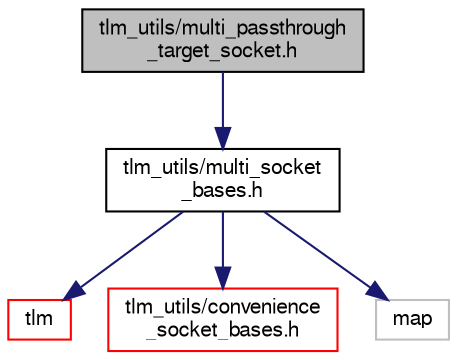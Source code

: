 digraph "tlm_utils/multi_passthrough_target_socket.h"
{
  edge [fontname="FreeSans",fontsize="10",labelfontname="FreeSans",labelfontsize="10"];
  node [fontname="FreeSans",fontsize="10",shape=record];
  Node0 [label="tlm_utils/multi_passthrough\l_target_socket.h",height=0.2,width=0.4,color="black", fillcolor="grey75", style="filled", fontcolor="black"];
  Node0 -> Node1 [color="midnightblue",fontsize="10",style="solid",fontname="FreeSans"];
  Node1 [label="tlm_utils/multi_socket\l_bases.h",height=0.2,width=0.4,color="black", fillcolor="white", style="filled",URL="$a00803.html"];
  Node1 -> Node2 [color="midnightblue",fontsize="10",style="solid",fontname="FreeSans"];
  Node2 [label="tlm",height=0.2,width=0.4,color="red", fillcolor="white", style="filled",URL="$a00671.html"];
  Node1 -> Node239 [color="midnightblue",fontsize="10",style="solid",fontname="FreeSans"];
  Node239 [label="tlm_utils/convenience\l_socket_bases.h",height=0.2,width=0.4,color="red", fillcolor="white", style="filled",URL="$a00788.html"];
  Node1 -> Node240 [color="midnightblue",fontsize="10",style="solid",fontname="FreeSans"];
  Node240 [label="map",height=0.2,width=0.4,color="grey75", fillcolor="white", style="filled"];
}
